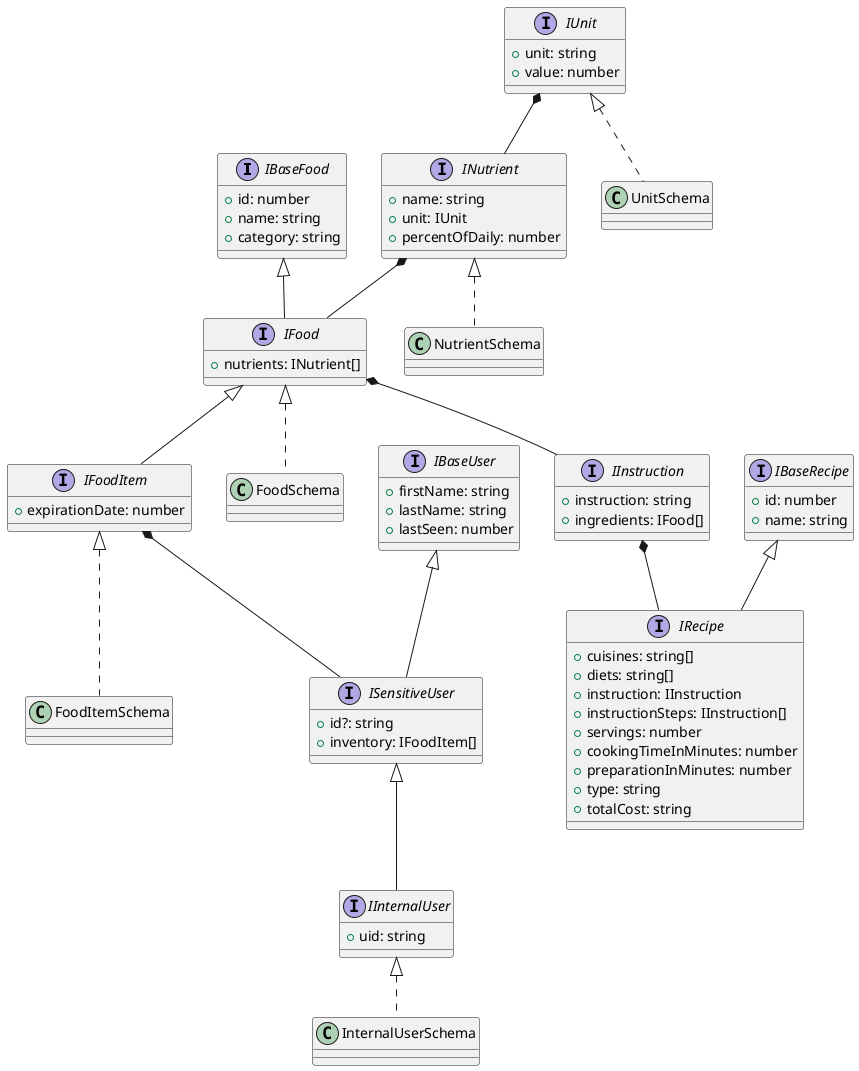 @startuml DataModels
interface IBaseFood {
    + id: number
    + name: string
    + category: string
}

interface IFood extends IBaseFood {
    + nutrients: INutrient[]
}

interface INutrient {
    + name: string
    + unit: IUnit
    + percentOfDaily: number
}

interface IUnit {
    + unit: string
    + value: number
}

interface IFoodItem extends IFood {
    + expirationDate: number
}

class FoodSchema implements IFood {}

class FoodItemSchema implements IFoodItem {}

class UnitSchema implements IUnit {}

class NutrientSchema implements INutrient {}

interface IBaseUser {
    + firstName: string
    + lastName: string
    + lastSeen: number
}

interface ISensitiveUser extends IBaseUser {
    + id?: string
    + inventory: IFoodItem[]
}

interface IInternalUser extends ISensitiveUser {
    + uid: string
}

class InternalUserSchema implements IInternalUser {}

interface IBaseRecipe {
    + id: number
    + name: string
}

interface IRecipe extends IBaseRecipe {
    + cuisines: string[]
    + diets: string[] 
    + instruction: IInstruction
    + instructionSteps: IInstruction[]
    + servings: number
    + cookingTimeInMinutes: number
    + preparationInMinutes: number
    + type: string
    + totalCost: string
}

interface IInstruction {
    + instruction: string
    + ingredients: IFood[]
}

IFood *-- IInstruction
IInstruction *-- IRecipe
IFoodItem *-- ISensitiveUser
INutrient *-- IFood
IUnit *-- INutrient

@enduml